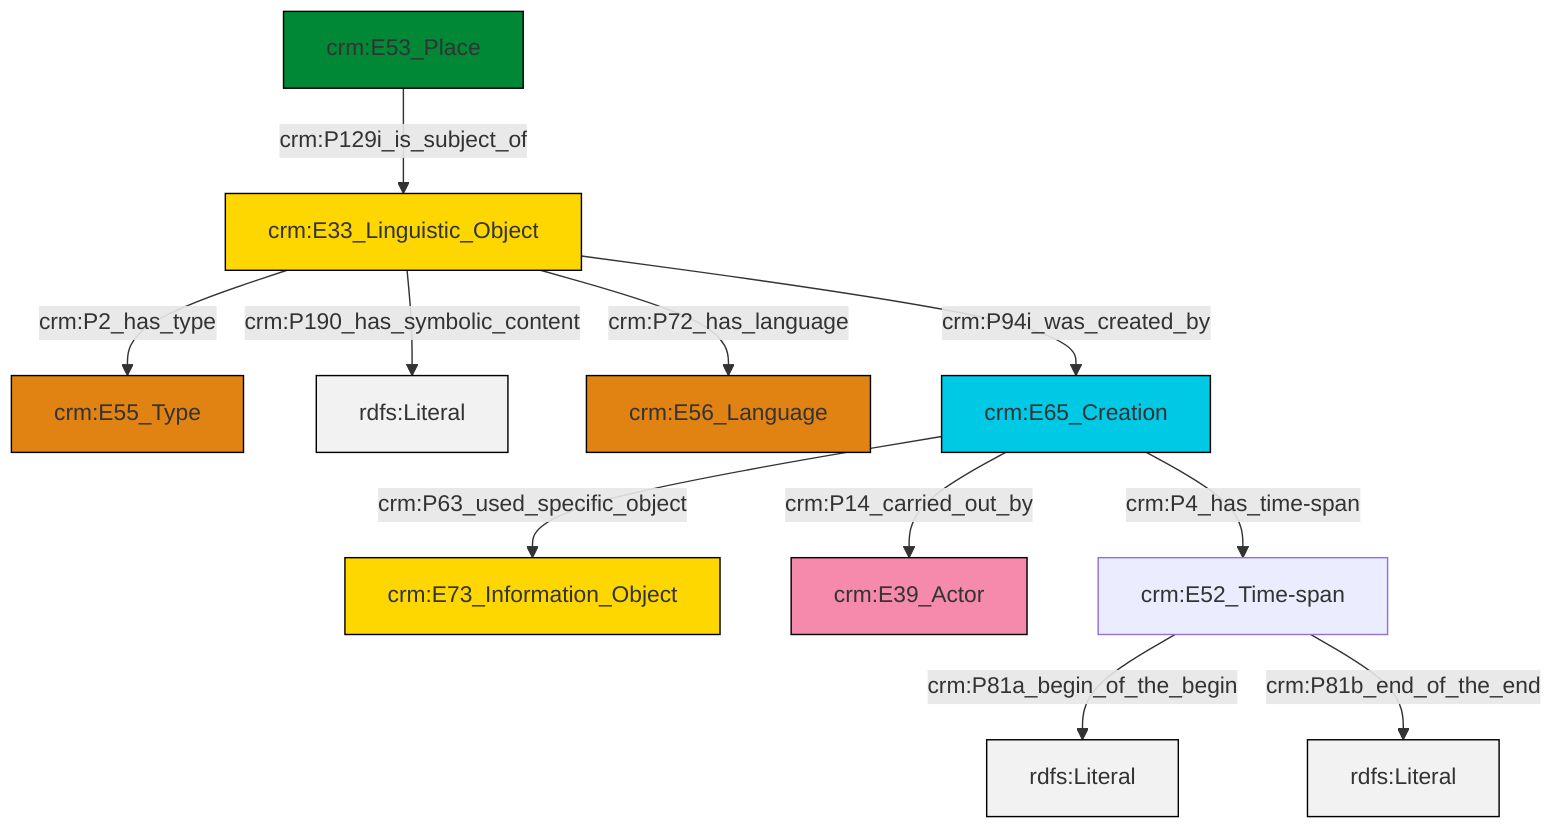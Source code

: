 graph TD
classDef Literal fill:#f2f2f2,stroke:#000000;
classDef CRM_Entity fill:#FFFFFF,stroke:#000000;
classDef Temporal_Entity fill:#00C9E6, stroke:#000000;
classDef Type fill:#E18312, stroke:#000000;
classDef Time-Span fill:#2C9C91, stroke:#000000;
classDef Appellation fill:#FFEB7F, stroke:#000000;
classDef Place fill:#008836, stroke:#000000;
classDef Persistent_Item fill:#B266B2, stroke:#000000;
classDef Conceptual_Object fill:#FFD700, stroke:#000000;
classDef Physical_Thing fill:#D2B48C, stroke:#000000;
classDef Actor fill:#f58aad, stroke:#000000;
classDef PC_Classes fill:#4ce600, stroke:#000000;
classDef Multi fill:#cccccc,stroke:#000000;

2["crm:E33_Linguistic_Object"]:::Conceptual_Object -->|crm:P190_has_symbolic_content| 3[rdfs:Literal]:::Literal
2["crm:E33_Linguistic_Object"]:::Conceptual_Object -->|crm:P72_has_language| 4["crm:E56_Language"]:::Type
7["crm:E65_Creation"]:::Temporal_Entity -->|crm:P14_carried_out_by| 8["crm:E39_Actor"]:::Actor
2["crm:E33_Linguistic_Object"]:::Conceptual_Object -->|crm:P2_has_type| 0["crm:E55_Type"]:::Type
2["crm:E33_Linguistic_Object"]:::Conceptual_Object -->|crm:P94i_was_created_by| 7["crm:E65_Creation"]:::Temporal_Entity
9["crm:E52_Time-span"]:::Default -->|crm:P81a_begin_of_the_begin| 13[rdfs:Literal]:::Literal
7["crm:E65_Creation"]:::Temporal_Entity -->|crm:P63_used_specific_object| 5["crm:E73_Information_Object"]:::Conceptual_Object
9["crm:E52_Time-span"]:::Default -->|crm:P81b_end_of_the_end| 16[rdfs:Literal]:::Literal
11["crm:E53_Place"]:::Place -->|crm:P129i_is_subject_of| 2["crm:E33_Linguistic_Object"]:::Conceptual_Object
7["crm:E65_Creation"]:::Temporal_Entity -->|crm:P4_has_time-span| 9["crm:E52_Time-span"]:::Default